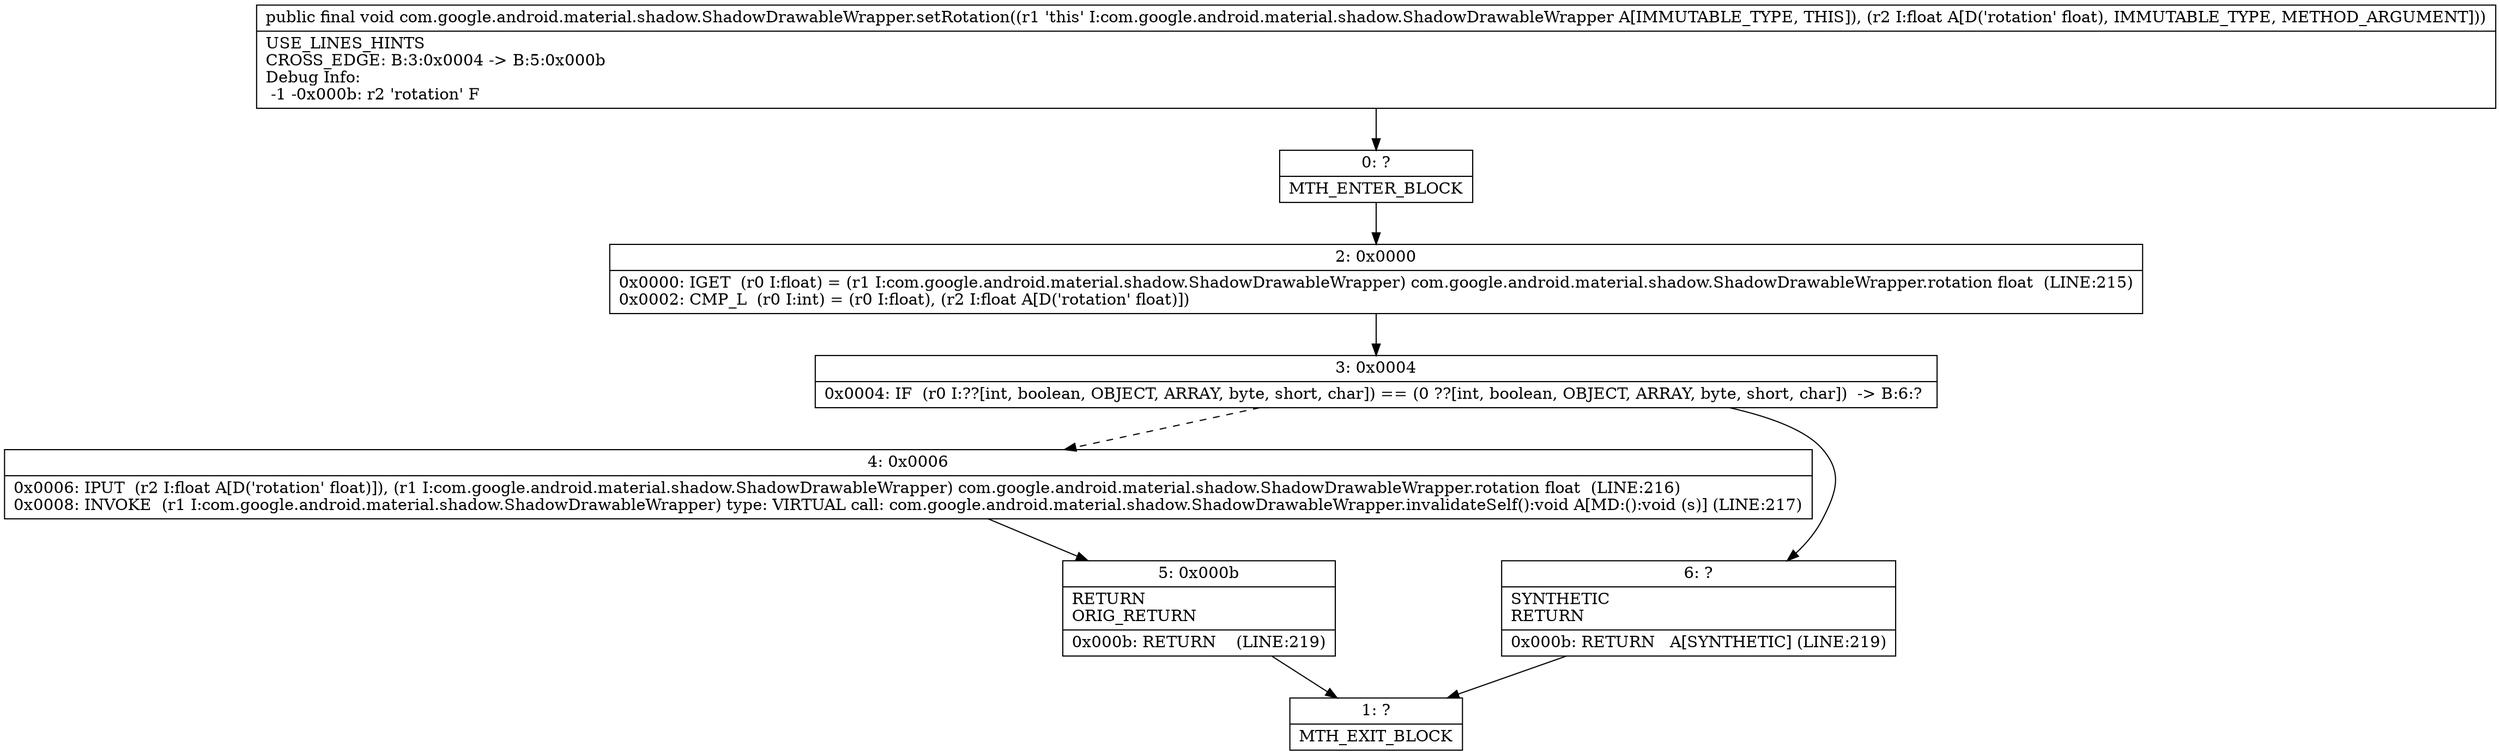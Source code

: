 digraph "CFG forcom.google.android.material.shadow.ShadowDrawableWrapper.setRotation(F)V" {
Node_0 [shape=record,label="{0\:\ ?|MTH_ENTER_BLOCK\l}"];
Node_2 [shape=record,label="{2\:\ 0x0000|0x0000: IGET  (r0 I:float) = (r1 I:com.google.android.material.shadow.ShadowDrawableWrapper) com.google.android.material.shadow.ShadowDrawableWrapper.rotation float  (LINE:215)\l0x0002: CMP_L  (r0 I:int) = (r0 I:float), (r2 I:float A[D('rotation' float)]) \l}"];
Node_3 [shape=record,label="{3\:\ 0x0004|0x0004: IF  (r0 I:??[int, boolean, OBJECT, ARRAY, byte, short, char]) == (0 ??[int, boolean, OBJECT, ARRAY, byte, short, char])  \-\> B:6:? \l}"];
Node_4 [shape=record,label="{4\:\ 0x0006|0x0006: IPUT  (r2 I:float A[D('rotation' float)]), (r1 I:com.google.android.material.shadow.ShadowDrawableWrapper) com.google.android.material.shadow.ShadowDrawableWrapper.rotation float  (LINE:216)\l0x0008: INVOKE  (r1 I:com.google.android.material.shadow.ShadowDrawableWrapper) type: VIRTUAL call: com.google.android.material.shadow.ShadowDrawableWrapper.invalidateSelf():void A[MD:():void (s)] (LINE:217)\l}"];
Node_5 [shape=record,label="{5\:\ 0x000b|RETURN\lORIG_RETURN\l|0x000b: RETURN    (LINE:219)\l}"];
Node_1 [shape=record,label="{1\:\ ?|MTH_EXIT_BLOCK\l}"];
Node_6 [shape=record,label="{6\:\ ?|SYNTHETIC\lRETURN\l|0x000b: RETURN   A[SYNTHETIC] (LINE:219)\l}"];
MethodNode[shape=record,label="{public final void com.google.android.material.shadow.ShadowDrawableWrapper.setRotation((r1 'this' I:com.google.android.material.shadow.ShadowDrawableWrapper A[IMMUTABLE_TYPE, THIS]), (r2 I:float A[D('rotation' float), IMMUTABLE_TYPE, METHOD_ARGUMENT]))  | USE_LINES_HINTS\lCROSS_EDGE: B:3:0x0004 \-\> B:5:0x000b\lDebug Info:\l  \-1 \-0x000b: r2 'rotation' F\l}"];
MethodNode -> Node_0;Node_0 -> Node_2;
Node_2 -> Node_3;
Node_3 -> Node_4[style=dashed];
Node_3 -> Node_6;
Node_4 -> Node_5;
Node_5 -> Node_1;
Node_6 -> Node_1;
}

